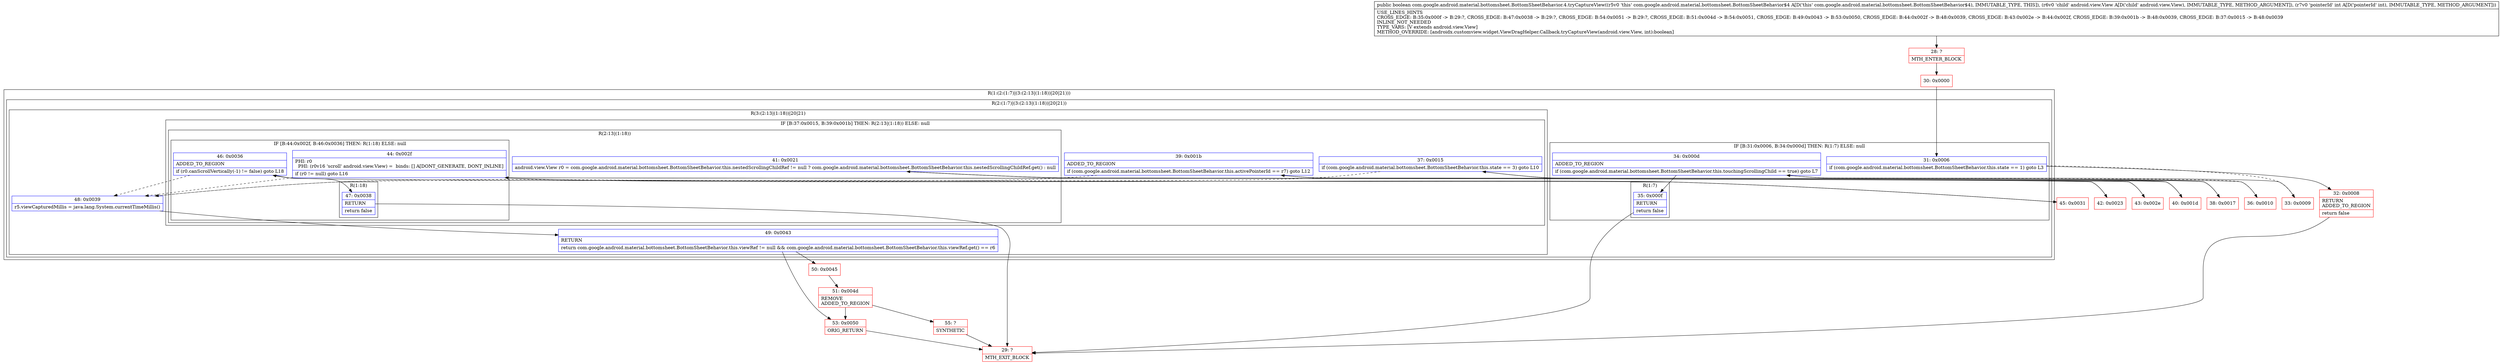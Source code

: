 digraph "CFG forcom.google.android.material.bottomsheet.BottomSheetBehavior.4.tryCaptureView(Landroid\/view\/View;I)Z" {
subgraph cluster_Region_632851947 {
label = "R(1:(2:(1:7)|(3:(2:13|(1:18))|20|21)))";
node [shape=record,color=blue];
subgraph cluster_Region_269241677 {
label = "R(2:(1:7)|(3:(2:13|(1:18))|20|21))";
node [shape=record,color=blue];
subgraph cluster_IfRegion_1639033295 {
label = "IF [B:31:0x0006, B:34:0x000d] THEN: R(1:7) ELSE: null";
node [shape=record,color=blue];
Node_31 [shape=record,label="{31\:\ 0x0006|if (com.google.android.material.bottomsheet.BottomSheetBehavior.this.state == 1) goto L3\l}"];
Node_34 [shape=record,label="{34\:\ 0x000d|ADDED_TO_REGION\l|if (com.google.android.material.bottomsheet.BottomSheetBehavior.this.touchingScrollingChild == true) goto L7\l}"];
subgraph cluster_Region_889341349 {
label = "R(1:7)";
node [shape=record,color=blue];
Node_35 [shape=record,label="{35\:\ 0x000f|RETURN\l|return false\l}"];
}
}
subgraph cluster_Region_1421099323 {
label = "R(3:(2:13|(1:18))|20|21)";
node [shape=record,color=blue];
subgraph cluster_IfRegion_648022213 {
label = "IF [B:37:0x0015, B:39:0x001b] THEN: R(2:13|(1:18)) ELSE: null";
node [shape=record,color=blue];
Node_37 [shape=record,label="{37\:\ 0x0015|if (com.google.android.material.bottomsheet.BottomSheetBehavior.this.state == 3) goto L10\l}"];
Node_39 [shape=record,label="{39\:\ 0x001b|ADDED_TO_REGION\l|if (com.google.android.material.bottomsheet.BottomSheetBehavior.this.activePointerId == r7) goto L12\l}"];
subgraph cluster_Region_972812151 {
label = "R(2:13|(1:18))";
node [shape=record,color=blue];
Node_41 [shape=record,label="{41\:\ 0x0021|android.view.View r0 = com.google.android.material.bottomsheet.BottomSheetBehavior.this.nestedScrollingChildRef != null ? com.google.android.material.bottomsheet.BottomSheetBehavior.this.nestedScrollingChildRef.get() : null\l}"];
subgraph cluster_IfRegion_501016537 {
label = "IF [B:44:0x002f, B:46:0x0036] THEN: R(1:18) ELSE: null";
node [shape=record,color=blue];
Node_44 [shape=record,label="{44\:\ 0x002f|PHI: r0 \l  PHI: (r0v16 'scroll' android.view.View) =  binds: [] A[DONT_GENERATE, DONT_INLINE]\l|if (r0 != null) goto L16\l}"];
Node_46 [shape=record,label="{46\:\ 0x0036|ADDED_TO_REGION\l|if (r0.canScrollVertically(\-1) != false) goto L18\l}"];
subgraph cluster_Region_1253253647 {
label = "R(1:18)";
node [shape=record,color=blue];
Node_47 [shape=record,label="{47\:\ 0x0038|RETURN\l|return false\l}"];
}
}
}
}
Node_48 [shape=record,label="{48\:\ 0x0039|r5.viewCapturedMillis = java.lang.System.currentTimeMillis()\l}"];
Node_49 [shape=record,label="{49\:\ 0x0043|RETURN\l|return com.google.android.material.bottomsheet.BottomSheetBehavior.this.viewRef != null && com.google.android.material.bottomsheet.BottomSheetBehavior.this.viewRef.get() == r6\l}"];
}
}
}
Node_28 [shape=record,color=red,label="{28\:\ ?|MTH_ENTER_BLOCK\l}"];
Node_30 [shape=record,color=red,label="{30\:\ 0x0000}"];
Node_32 [shape=record,color=red,label="{32\:\ 0x0008|RETURN\lADDED_TO_REGION\l|return false\l}"];
Node_29 [shape=record,color=red,label="{29\:\ ?|MTH_EXIT_BLOCK\l}"];
Node_33 [shape=record,color=red,label="{33\:\ 0x0009}"];
Node_36 [shape=record,color=red,label="{36\:\ 0x0010}"];
Node_38 [shape=record,color=red,label="{38\:\ 0x0017}"];
Node_40 [shape=record,color=red,label="{40\:\ 0x001d}"];
Node_42 [shape=record,color=red,label="{42\:\ 0x0023}"];
Node_45 [shape=record,color=red,label="{45\:\ 0x0031}"];
Node_43 [shape=record,color=red,label="{43\:\ 0x002e}"];
Node_50 [shape=record,color=red,label="{50\:\ 0x0045}"];
Node_51 [shape=record,color=red,label="{51\:\ 0x004d|REMOVE\lADDED_TO_REGION\l}"];
Node_55 [shape=record,color=red,label="{55\:\ ?|SYNTHETIC\l}"];
Node_53 [shape=record,color=red,label="{53\:\ 0x0050|ORIG_RETURN\l}"];
MethodNode[shape=record,label="{public boolean com.google.android.material.bottomsheet.BottomSheetBehavior.4.tryCaptureView((r5v0 'this' com.google.android.material.bottomsheet.BottomSheetBehavior$4 A[D('this' com.google.android.material.bottomsheet.BottomSheetBehavior$4), IMMUTABLE_TYPE, THIS]), (r6v0 'child' android.view.View A[D('child' android.view.View), IMMUTABLE_TYPE, METHOD_ARGUMENT]), (r7v0 'pointerId' int A[D('pointerId' int), IMMUTABLE_TYPE, METHOD_ARGUMENT]))  | USE_LINES_HINTS\lCROSS_EDGE: B:35:0x000f \-\> B:29:?, CROSS_EDGE: B:47:0x0038 \-\> B:29:?, CROSS_EDGE: B:54:0x0051 \-\> B:29:?, CROSS_EDGE: B:51:0x004d \-\> B:54:0x0051, CROSS_EDGE: B:49:0x0043 \-\> B:53:0x0050, CROSS_EDGE: B:44:0x002f \-\> B:48:0x0039, CROSS_EDGE: B:43:0x002e \-\> B:44:0x002f, CROSS_EDGE: B:39:0x001b \-\> B:48:0x0039, CROSS_EDGE: B:37:0x0015 \-\> B:48:0x0039\lINLINE_NOT_NEEDED\lTYPE_VARS: [V extends android.view.View]\lMETHOD_OVERRIDE: [androidx.customview.widget.ViewDragHelper.Callback.tryCaptureView(android.view.View, int):boolean]\l}"];
MethodNode -> Node_28;Node_31 -> Node_32;
Node_31 -> Node_33[style=dashed];
Node_34 -> Node_35;
Node_34 -> Node_36[style=dashed];
Node_35 -> Node_29;
Node_37 -> Node_38;
Node_37 -> Node_48[style=dashed];
Node_39 -> Node_40;
Node_39 -> Node_48[style=dashed];
Node_41 -> Node_42;
Node_41 -> Node_43;
Node_44 -> Node_45;
Node_44 -> Node_48[style=dashed];
Node_46 -> Node_47;
Node_46 -> Node_48[style=dashed];
Node_47 -> Node_29;
Node_48 -> Node_49;
Node_49 -> Node_50;
Node_49 -> Node_53;
Node_28 -> Node_30;
Node_30 -> Node_31;
Node_32 -> Node_29;
Node_33 -> Node_34;
Node_36 -> Node_37;
Node_38 -> Node_39;
Node_40 -> Node_41;
Node_42 -> Node_44;
Node_45 -> Node_46;
Node_43 -> Node_44;
Node_50 -> Node_51;
Node_51 -> Node_53;
Node_51 -> Node_55;
Node_55 -> Node_29;
Node_53 -> Node_29;
}

